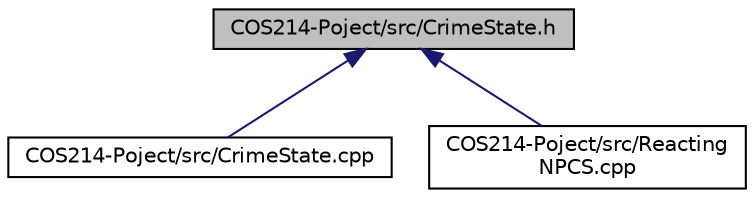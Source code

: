 digraph "COS214-Poject/src/CrimeState.h"
{
 // LATEX_PDF_SIZE
  edge [fontname="Helvetica",fontsize="10",labelfontname="Helvetica",labelfontsize="10"];
  node [fontname="Helvetica",fontsize="10",shape=record];
  Node1 [label="COS214-Poject/src/CrimeState.h",height=0.2,width=0.4,color="black", fillcolor="grey75", style="filled", fontcolor="black",tooltip="Declaration of the CrimeState class, representing a state of crime among NPCs."];
  Node1 -> Node2 [dir="back",color="midnightblue",fontsize="10",style="solid",fontname="Helvetica"];
  Node2 [label="COS214-Poject/src/CrimeState.cpp",height=0.2,width=0.4,color="black", fillcolor="white", style="filled",URL="$CrimeState_8cpp.html",tooltip="Implementation of the CrimeState class, representing the behavior of NPCs in a crime state."];
  Node1 -> Node3 [dir="back",color="midnightblue",fontsize="10",style="solid",fontname="Helvetica"];
  Node3 [label="COS214-Poject/src/Reacting\lNPCS.cpp",height=0.2,width=0.4,color="black", fillcolor="white", style="filled",URL="$ReactingNPCS_8cpp.html",tooltip=" "];
}

